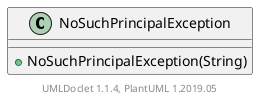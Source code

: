 @startuml

    class NoSuchPrincipalException [[NoSuchPrincipalException.html]] {
        +NoSuchPrincipalException(String)
    }


    center footer UMLDoclet 1.1.4, PlantUML 1.2019.05
@enduml
